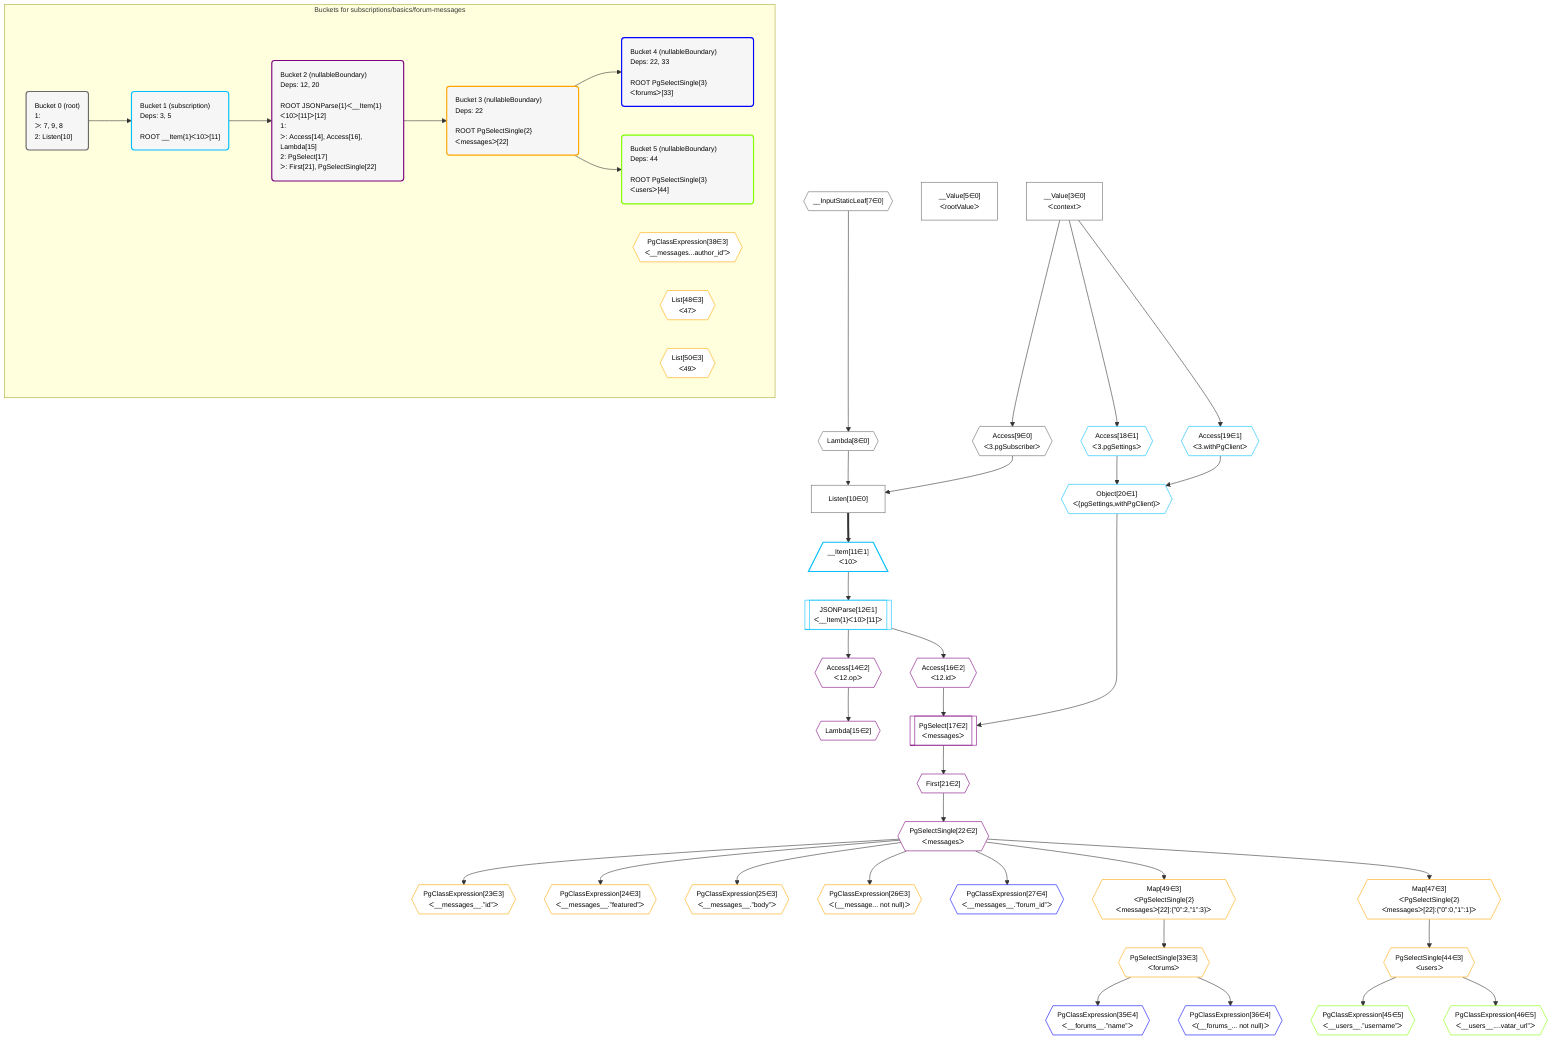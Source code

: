 %%{init: {'themeVariables': { 'fontSize': '12px'}}}%%
graph TD
    classDef path fill:#eee,stroke:#000,color:#000
    classDef plan fill:#fff,stroke-width:1px,color:#000
    classDef itemplan fill:#fff,stroke-width:2px,color:#000
    classDef unbatchedplan fill:#dff,stroke-width:1px,color:#000
    classDef sideeffectplan fill:#fcc,stroke-width:2px,color:#000
    classDef bucket fill:#f6f6f6,color:#000,stroke-width:2px,text-align:left


    %% define steps
    __Value3["__Value[3∈0]<br />ᐸcontextᐳ"]:::plan
    __Value5["__Value[5∈0]<br />ᐸrootValueᐳ"]:::plan
    __InputStaticLeaf7{{"__InputStaticLeaf[7∈0]"}}:::plan
    Lambda8{{"Lambda[8∈0]"}}:::plan
    Access9{{"Access[9∈0]<br />ᐸ3.pgSubscriberᐳ"}}:::plan
    Listen10["Listen[10∈0]"]:::plan
    __Item11[/"__Item[11∈1]<br />ᐸ10ᐳ"\]:::itemplan
    JSONParse12[["JSONParse[12∈1]<br />ᐸ__Item{1}ᐸ10ᐳ[11]ᐳ"]]:::plan
    Access14{{"Access[14∈2]<br />ᐸ12.opᐳ"}}:::plan
    Lambda15{{"Lambda[15∈2]"}}:::plan
    Access16{{"Access[16∈2]<br />ᐸ12.idᐳ"}}:::plan
    Access18{{"Access[18∈1]<br />ᐸ3.pgSettingsᐳ"}}:::plan
    Access19{{"Access[19∈1]<br />ᐸ3.withPgClientᐳ"}}:::plan
    Object20{{"Object[20∈1]<br />ᐸ{pgSettings,withPgClient}ᐳ"}}:::plan
    PgSelect17[["PgSelect[17∈2]<br />ᐸmessagesᐳ"]]:::plan
    First21{{"First[21∈2]"}}:::plan
    PgSelectSingle22{{"PgSelectSingle[22∈2]<br />ᐸmessagesᐳ"}}:::plan
    PgClassExpression23{{"PgClassExpression[23∈3]<br />ᐸ__messages__.”id”ᐳ"}}:::plan
    PgClassExpression24{{"PgClassExpression[24∈3]<br />ᐸ__messages__.”featured”ᐳ"}}:::plan
    PgClassExpression25{{"PgClassExpression[25∈3]<br />ᐸ__messages__.”body”ᐳ"}}:::plan
    PgClassExpression26{{"PgClassExpression[26∈3]<br />ᐸ(__message... not null)ᐳ"}}:::plan
    PgClassExpression27{{"PgClassExpression[27∈4]<br />ᐸ__messages__.”forum_id”ᐳ"}}:::plan
    Map49{{"Map[49∈3]<br />ᐸPgSelectSingle{2}ᐸmessagesᐳ[22]:{”0”:2,”1”:3}ᐳ"}}:::plan
    PgSelectSingle33{{"PgSelectSingle[33∈3]<br />ᐸforumsᐳ"}}:::plan
    PgClassExpression35{{"PgClassExpression[35∈4]<br />ᐸ__forums__.”name”ᐳ"}}:::plan
    PgClassExpression36{{"PgClassExpression[36∈4]<br />ᐸ(__forums_... not null)ᐳ"}}:::plan
    Map47{{"Map[47∈3]<br />ᐸPgSelectSingle{2}ᐸmessagesᐳ[22]:{”0”:0,”1”:1}ᐳ"}}:::plan
    PgSelectSingle44{{"PgSelectSingle[44∈3]<br />ᐸusersᐳ"}}:::plan
    PgClassExpression45{{"PgClassExpression[45∈5]<br />ᐸ__users__.”username”ᐳ"}}:::plan
    PgClassExpression46{{"PgClassExpression[46∈5]<br />ᐸ__users__....vatar_url”ᐳ"}}:::plan

    %% plan dependencies
    __InputStaticLeaf7 --> Lambda8
    __Value3 --> Access9
    Access9 & Lambda8 --> Listen10
    Listen10 ==> __Item11
    __Item11 --> JSONParse12
    JSONParse12 --> Access14
    Access14 --> Lambda15
    JSONParse12 --> Access16
    __Value3 --> Access18
    __Value3 --> Access19
    Access18 & Access19 --> Object20
    Object20 & Access16 --> PgSelect17
    PgSelect17 --> First21
    First21 --> PgSelectSingle22
    PgSelectSingle22 --> PgClassExpression23
    PgSelectSingle22 --> PgClassExpression24
    PgSelectSingle22 --> PgClassExpression25
    PgSelectSingle22 --> PgClassExpression26
    PgSelectSingle22 --> PgClassExpression27
    PgSelectSingle22 --> Map49
    Map49 --> PgSelectSingle33
    PgSelectSingle33 --> PgClassExpression35
    PgSelectSingle33 --> PgClassExpression36
    PgSelectSingle22 --> Map47
    Map47 --> PgSelectSingle44
    PgSelectSingle44 --> PgClassExpression45
    PgSelectSingle44 --> PgClassExpression46

    subgraph "Buckets for subscriptions/basics/forum-messages"
    Bucket0("Bucket 0 (root)<br />1: <br />ᐳ: 7, 9, 8<br />2: Listen[10]"):::bucket
    classDef bucket0 stroke:#696969
    class Bucket0,__Value3,__Value5,__InputStaticLeaf7,Lambda8,Access9,Listen10 bucket0
    Bucket1("Bucket 1 (subscription)<br />Deps: 3, 5<br /><br />ROOT __Item{1}ᐸ10ᐳ[11]"):::bucket
    classDef bucket1 stroke:#00bfff
    class Bucket1,__Item11,JSONParse12,Access18,Access19,Object20 bucket1
    Bucket2("Bucket 2 (nullableBoundary)<br />Deps: 12, 20<br /><br />ROOT JSONParse{1}ᐸ__Item{1}ᐸ10ᐳ[11]ᐳ[12]<br />1: <br />ᐳ: Access[14], Access[16], Lambda[15]<br />2: PgSelect[17]<br />ᐳ: First[21], PgSelectSingle[22]"):::bucket
    classDef bucket2 stroke:#7f007f
    class Bucket2,Access14,Lambda15,Access16,PgSelect17,First21,PgSelectSingle22 bucket2
    Bucket3("Bucket 3 (nullableBoundary)<br />Deps: 22<br /><br />ROOT PgSelectSingle{2}ᐸmessagesᐳ[22]"):::bucket
    classDef bucket3 stroke:#ffa500
    PgClassExpression38{{"PgClassExpression[38∈3]<br />ᐸ__messages...author_id”ᐳ"}}:::plan
    List48{{"List[48∈3]<br />ᐸ47ᐳ"}}:::plan
    List50{{"List[50∈3]<br />ᐸ49ᐳ"}}:::plan
    class Bucket3,PgClassExpression23,PgClassExpression24,PgClassExpression25,PgClassExpression26,PgSelectSingle33,PgClassExpression38,PgSelectSingle44,Map47,List48,Map49,List50 bucket3
    Bucket4("Bucket 4 (nullableBoundary)<br />Deps: 22, 33<br /><br />ROOT PgSelectSingle{3}ᐸforumsᐳ[33]"):::bucket
    classDef bucket4 stroke:#0000ff
    class Bucket4,PgClassExpression27,PgClassExpression35,PgClassExpression36 bucket4
    Bucket5("Bucket 5 (nullableBoundary)<br />Deps: 44<br /><br />ROOT PgSelectSingle{3}ᐸusersᐳ[44]"):::bucket
    classDef bucket5 stroke:#7fff00
    class Bucket5,PgClassExpression45,PgClassExpression46 bucket5
    Bucket0 --> Bucket1
    Bucket1 --> Bucket2
    Bucket2 --> Bucket3
    Bucket3 --> Bucket4 & Bucket5
    end